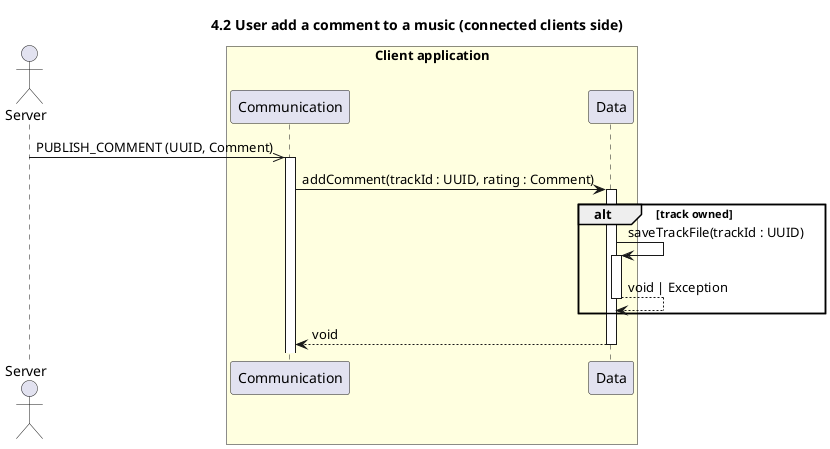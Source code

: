 @startuml 4.2 User add a comment to a music (connected clients side)
title 4.2 User add a comment to a music (connected clients side)

actor "Server" as server
box "Client application" #LightYellow
    participant "Communication" as com
    participant "Data" as data
end box

server ->> com : PUBLISH_COMMENT (UUID, Comment)

activate com
com -> data++ : addComment(trackId : UUID, rating : Comment)

alt track owned
    data->data++: saveTrackFile(trackId : UUID)
    return void | Exception
end

return void

@enduml